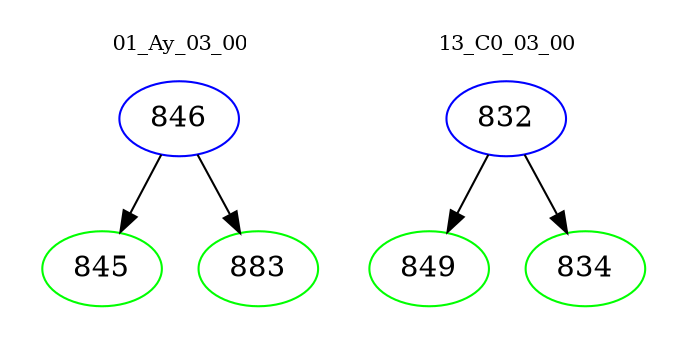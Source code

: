 digraph{
subgraph cluster_0 {
color = white
label = "01_Ay_03_00";
fontsize=10;
T0_846 [label="846", color="blue"]
T0_846 -> T0_845 [color="black"]
T0_845 [label="845", color="green"]
T0_846 -> T0_883 [color="black"]
T0_883 [label="883", color="green"]
}
subgraph cluster_1 {
color = white
label = "13_C0_03_00";
fontsize=10;
T1_832 [label="832", color="blue"]
T1_832 -> T1_849 [color="black"]
T1_849 [label="849", color="green"]
T1_832 -> T1_834 [color="black"]
T1_834 [label="834", color="green"]
}
}
